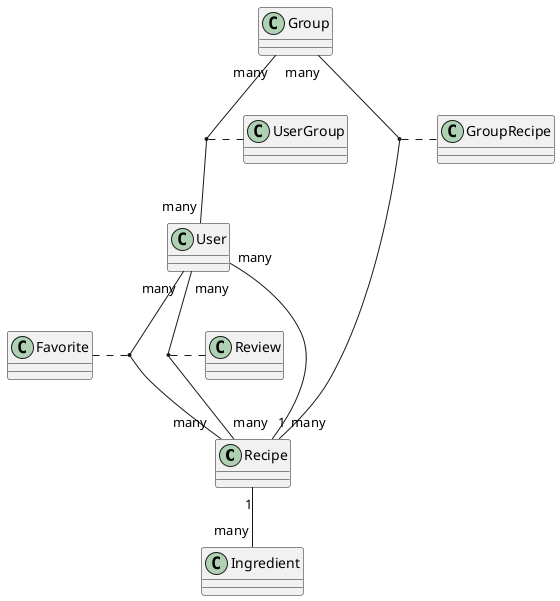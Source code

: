 @startuml

class Recipe

class Ingredient

class User

class UserGroup

class Group

class GroupRecipe

class Favorite

Recipe "1" -- "many" Ingredient

User "many" -- "1" Recipe

User "many" -- "many" Recipe
(User, Recipe) .. Favorite

User "many" -- "many" Recipe
(User, Recipe) .. Review

Group "many" -- "many" User
(User, Group) .. UserGroup

Group "many" -- "many" Recipe
(Recipe, Group) .. GroupRecipe


@enduml